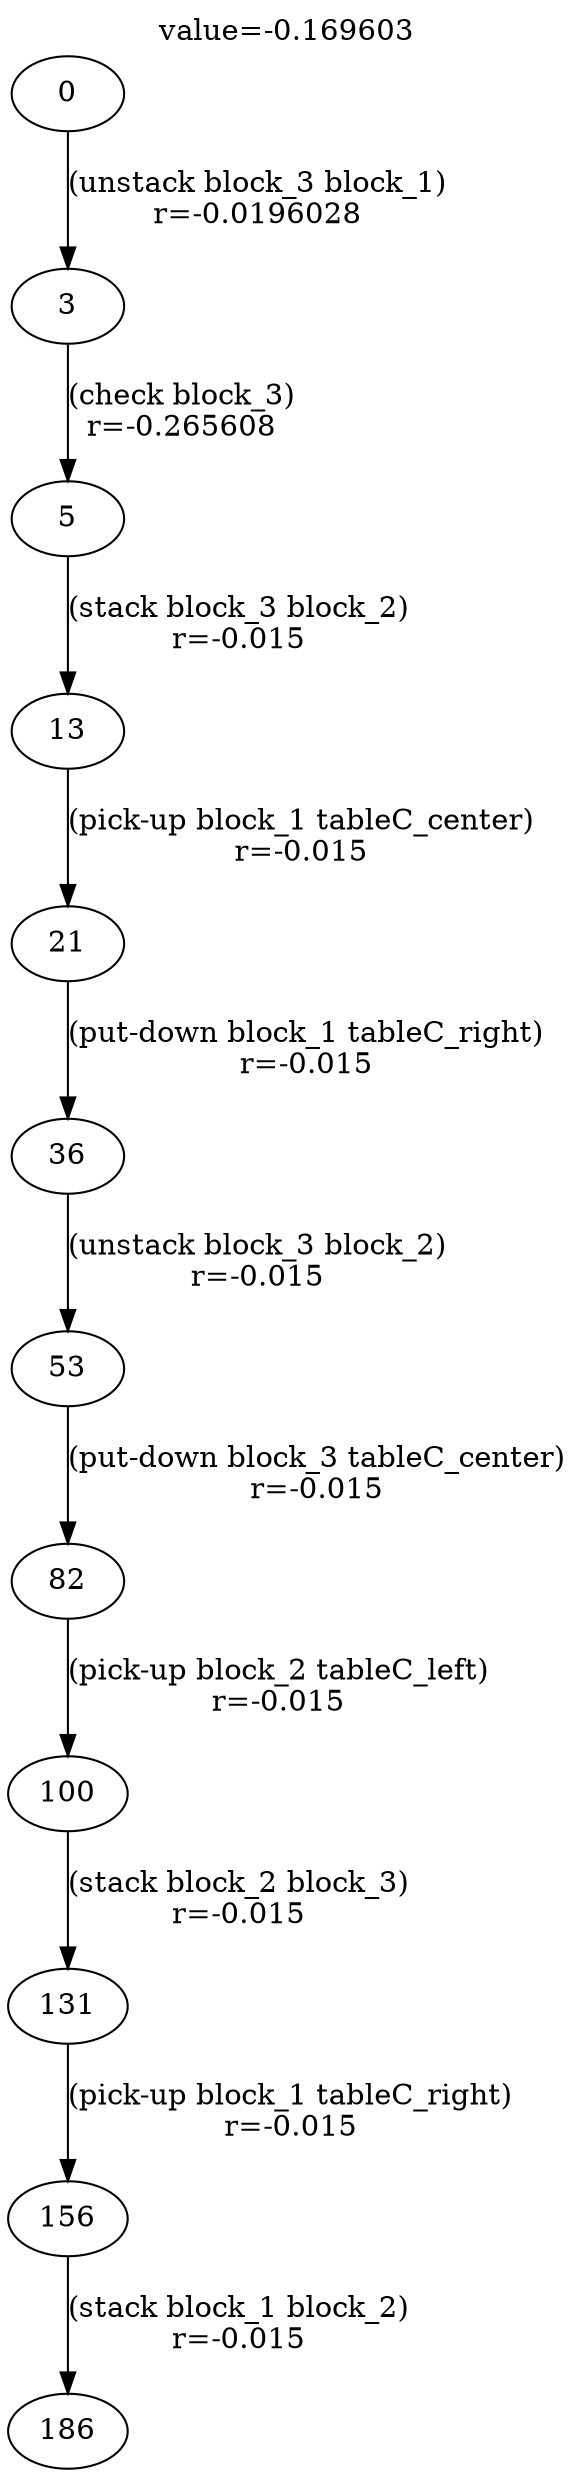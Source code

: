 digraph g{
label="value=-0.169603"
labelloc=top
0->3 [ label="(unstack block_3 block_1)
r=-0.0196028" ];
3->5 [ label="(check block_3)
r=-0.265608" ];
5->13 [ label="(stack block_3 block_2)
r=-0.015" ];
13->21 [ label="(pick-up block_1 tableC_center)
r=-0.015" ];
21->36 [ label="(put-down block_1 tableC_right)
r=-0.015" ];
36->53 [ label="(unstack block_3 block_2)
r=-0.015" ];
53->82 [ label="(put-down block_3 tableC_center)
r=-0.015" ];
82->100 [ label="(pick-up block_2 tableC_left)
r=-0.015" ];
100->131 [ label="(stack block_2 block_3)
r=-0.015" ];
131->156 [ label="(pick-up block_1 tableC_right)
r=-0.015" ];
156->186 [ label="(stack block_1 block_2)
r=-0.015" ];
}
